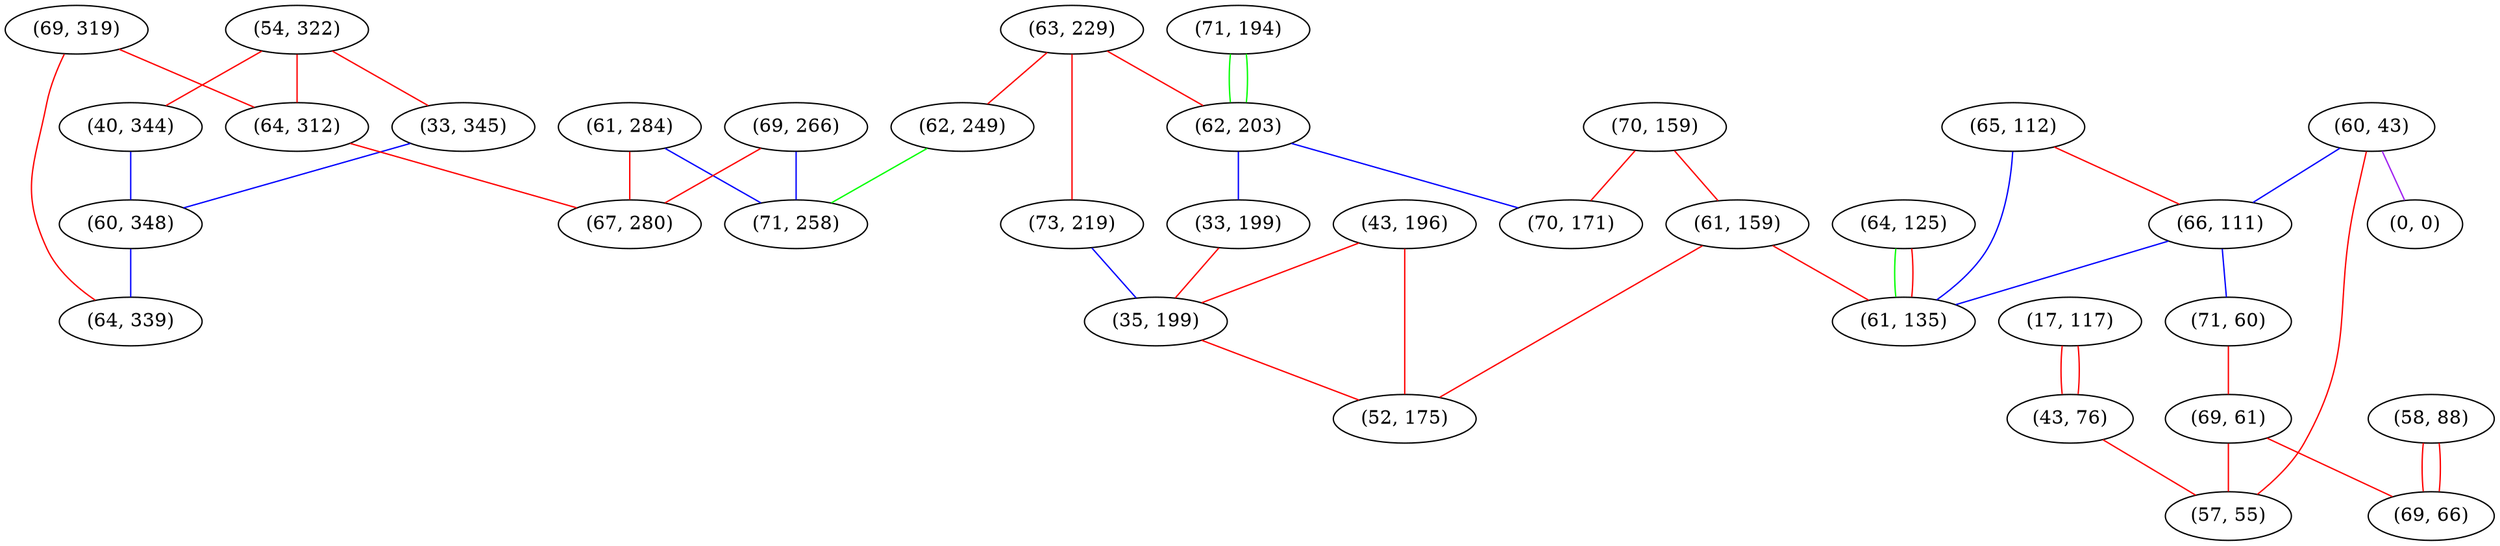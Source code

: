 graph "" {
"(54, 322)";
"(33, 345)";
"(65, 112)";
"(17, 117)";
"(40, 344)";
"(64, 125)";
"(71, 194)";
"(61, 284)";
"(69, 319)";
"(43, 196)";
"(60, 43)";
"(63, 229)";
"(70, 159)";
"(0, 0)";
"(66, 111)";
"(60, 348)";
"(43, 76)";
"(61, 159)";
"(64, 312)";
"(62, 203)";
"(73, 219)";
"(33, 199)";
"(71, 60)";
"(69, 266)";
"(62, 249)";
"(69, 61)";
"(71, 258)";
"(57, 55)";
"(67, 280)";
"(58, 88)";
"(61, 135)";
"(70, 171)";
"(64, 339)";
"(35, 199)";
"(52, 175)";
"(69, 66)";
"(54, 322)" -- "(64, 312)"  [color=red, key=0, weight=1];
"(54, 322)" -- "(40, 344)"  [color=red, key=0, weight=1];
"(54, 322)" -- "(33, 345)"  [color=red, key=0, weight=1];
"(33, 345)" -- "(60, 348)"  [color=blue, key=0, weight=3];
"(65, 112)" -- "(66, 111)"  [color=red, key=0, weight=1];
"(65, 112)" -- "(61, 135)"  [color=blue, key=0, weight=3];
"(17, 117)" -- "(43, 76)"  [color=red, key=0, weight=1];
"(17, 117)" -- "(43, 76)"  [color=red, key=1, weight=1];
"(40, 344)" -- "(60, 348)"  [color=blue, key=0, weight=3];
"(64, 125)" -- "(61, 135)"  [color=green, key=0, weight=2];
"(64, 125)" -- "(61, 135)"  [color=red, key=1, weight=1];
"(71, 194)" -- "(62, 203)"  [color=green, key=0, weight=2];
"(71, 194)" -- "(62, 203)"  [color=green, key=1, weight=2];
"(61, 284)" -- "(67, 280)"  [color=red, key=0, weight=1];
"(61, 284)" -- "(71, 258)"  [color=blue, key=0, weight=3];
"(69, 319)" -- "(64, 339)"  [color=red, key=0, weight=1];
"(69, 319)" -- "(64, 312)"  [color=red, key=0, weight=1];
"(43, 196)" -- "(35, 199)"  [color=red, key=0, weight=1];
"(43, 196)" -- "(52, 175)"  [color=red, key=0, weight=1];
"(60, 43)" -- "(66, 111)"  [color=blue, key=0, weight=3];
"(60, 43)" -- "(0, 0)"  [color=purple, key=0, weight=4];
"(60, 43)" -- "(57, 55)"  [color=red, key=0, weight=1];
"(63, 229)" -- "(62, 203)"  [color=red, key=0, weight=1];
"(63, 229)" -- "(62, 249)"  [color=red, key=0, weight=1];
"(63, 229)" -- "(73, 219)"  [color=red, key=0, weight=1];
"(70, 159)" -- "(70, 171)"  [color=red, key=0, weight=1];
"(70, 159)" -- "(61, 159)"  [color=red, key=0, weight=1];
"(66, 111)" -- "(71, 60)"  [color=blue, key=0, weight=3];
"(66, 111)" -- "(61, 135)"  [color=blue, key=0, weight=3];
"(60, 348)" -- "(64, 339)"  [color=blue, key=0, weight=3];
"(43, 76)" -- "(57, 55)"  [color=red, key=0, weight=1];
"(61, 159)" -- "(52, 175)"  [color=red, key=0, weight=1];
"(61, 159)" -- "(61, 135)"  [color=red, key=0, weight=1];
"(64, 312)" -- "(67, 280)"  [color=red, key=0, weight=1];
"(62, 203)" -- "(70, 171)"  [color=blue, key=0, weight=3];
"(62, 203)" -- "(33, 199)"  [color=blue, key=0, weight=3];
"(73, 219)" -- "(35, 199)"  [color=blue, key=0, weight=3];
"(33, 199)" -- "(35, 199)"  [color=red, key=0, weight=1];
"(71, 60)" -- "(69, 61)"  [color=red, key=0, weight=1];
"(69, 266)" -- "(67, 280)"  [color=red, key=0, weight=1];
"(69, 266)" -- "(71, 258)"  [color=blue, key=0, weight=3];
"(62, 249)" -- "(71, 258)"  [color=green, key=0, weight=2];
"(69, 61)" -- "(69, 66)"  [color=red, key=0, weight=1];
"(69, 61)" -- "(57, 55)"  [color=red, key=0, weight=1];
"(58, 88)" -- "(69, 66)"  [color=red, key=0, weight=1];
"(58, 88)" -- "(69, 66)"  [color=red, key=1, weight=1];
"(35, 199)" -- "(52, 175)"  [color=red, key=0, weight=1];
}
